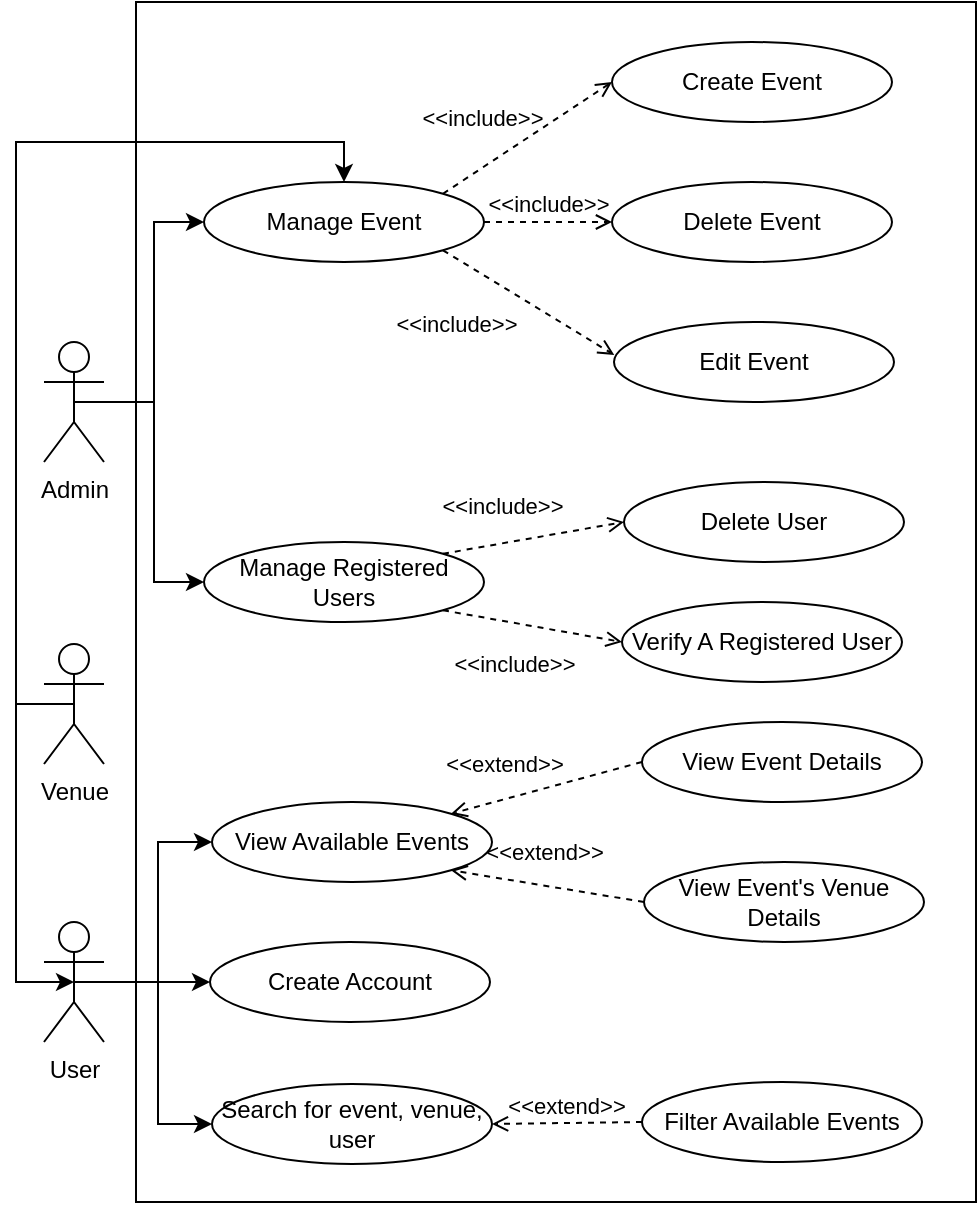 <mxfile version="26.2.1">
  <diagram name="Page-1" id="JivPZIo_FvGeEns7PpYZ">
    <mxGraphModel dx="1428" dy="1849" grid="1" gridSize="10" guides="1" tooltips="1" connect="1" arrows="1" fold="1" page="1" pageScale="1" pageWidth="850" pageHeight="1100" math="0" shadow="0">
      <root>
        <mxCell id="0" />
        <mxCell id="1" parent="0" />
        <mxCell id="YtwnHFNun8xwlvGQlnR0-38" value="" style="whiteSpace=wrap;html=1;" parent="1" vertex="1">
          <mxGeometry x="340" y="-420" width="420" height="600" as="geometry" />
        </mxCell>
        <mxCell id="YtwnHFNun8xwlvGQlnR0-1" value="Create Event" style="ellipse;whiteSpace=wrap;html=1;" parent="1" vertex="1">
          <mxGeometry x="578" y="-400" width="140" height="40" as="geometry" />
        </mxCell>
        <mxCell id="YtwnHFNun8xwlvGQlnR0-2" value="Edit Event" style="ellipse;whiteSpace=wrap;html=1;" parent="1" vertex="1">
          <mxGeometry x="579" y="-260" width="140" height="40" as="geometry" />
        </mxCell>
        <mxCell id="YtwnHFNun8xwlvGQlnR0-3" value="Delete Event" style="ellipse;whiteSpace=wrap;html=1;" parent="1" vertex="1">
          <mxGeometry x="578" y="-330" width="140" height="40" as="geometry" />
        </mxCell>
        <mxCell id="YtwnHFNun8xwlvGQlnR0-8" value="Manage Event" style="ellipse;whiteSpace=wrap;html=1;" parent="1" vertex="1">
          <mxGeometry x="374" y="-330" width="140" height="40" as="geometry" />
        </mxCell>
        <mxCell id="YtwnHFNun8xwlvGQlnR0-9" value="&amp;lt;&amp;lt;include&amp;gt;&amp;gt;" style="html=1;verticalAlign=bottom;labelBackgroundColor=none;endArrow=open;endFill=0;dashed=1;rounded=0;entryX=0;entryY=0.5;entryDx=0;entryDy=0;exitX=1;exitY=0;exitDx=0;exitDy=0;" parent="1" source="YtwnHFNun8xwlvGQlnR0-8" target="YtwnHFNun8xwlvGQlnR0-1" edge="1">
          <mxGeometry x="-0.362" y="13" width="160" relative="1" as="geometry">
            <mxPoint x="424" y="-330" as="sourcePoint" />
            <mxPoint x="584" y="-330" as="targetPoint" />
            <mxPoint as="offset" />
          </mxGeometry>
        </mxCell>
        <mxCell id="YtwnHFNun8xwlvGQlnR0-10" value="&amp;lt;&amp;lt;include&amp;gt;&amp;gt;" style="html=1;verticalAlign=bottom;labelBackgroundColor=none;endArrow=open;endFill=0;dashed=1;rounded=0;entryX=0.001;entryY=0.412;entryDx=0;entryDy=0;exitX=1;exitY=1;exitDx=0;exitDy=0;entryPerimeter=0;" parent="1" source="YtwnHFNun8xwlvGQlnR0-8" target="YtwnHFNun8xwlvGQlnR0-2" edge="1">
          <mxGeometry x="-0.413" y="-36" width="160" relative="1" as="geometry">
            <mxPoint x="456" y="-323" as="sourcePoint" />
            <mxPoint x="588" y="-370" as="targetPoint" />
            <mxPoint as="offset" />
          </mxGeometry>
        </mxCell>
        <mxCell id="YtwnHFNun8xwlvGQlnR0-11" value="&amp;lt;&amp;lt;include&amp;gt;&amp;gt;" style="html=1;verticalAlign=bottom;labelBackgroundColor=none;endArrow=open;endFill=0;dashed=1;rounded=0;entryX=0;entryY=0.5;entryDx=0;entryDy=0;exitX=1;exitY=0.5;exitDx=0;exitDy=0;" parent="1" source="YtwnHFNun8xwlvGQlnR0-8" target="YtwnHFNun8xwlvGQlnR0-3" edge="1">
          <mxGeometry width="160" relative="1" as="geometry">
            <mxPoint x="424" y="-330" as="sourcePoint" />
            <mxPoint x="584" y="-330" as="targetPoint" />
          </mxGeometry>
        </mxCell>
        <mxCell id="YtwnHFNun8xwlvGQlnR0-12" value="Delete User" style="ellipse;whiteSpace=wrap;html=1;" parent="1" vertex="1">
          <mxGeometry x="584" y="-180" width="140" height="40" as="geometry" />
        </mxCell>
        <mxCell id="YtwnHFNun8xwlvGQlnR0-13" value="Verify A Registered User" style="ellipse;whiteSpace=wrap;html=1;" parent="1" vertex="1">
          <mxGeometry x="583" y="-120" width="140" height="40" as="geometry" />
        </mxCell>
        <mxCell id="YtwnHFNun8xwlvGQlnR0-14" value="Manage Registered Users" style="ellipse;whiteSpace=wrap;html=1;" parent="1" vertex="1">
          <mxGeometry x="374" y="-150" width="140" height="40" as="geometry" />
        </mxCell>
        <mxCell id="YtwnHFNun8xwlvGQlnR0-15" value="&amp;lt;&amp;lt;include&amp;gt;&amp;gt;" style="html=1;verticalAlign=bottom;labelBackgroundColor=none;endArrow=open;endFill=0;dashed=1;rounded=0;entryX=0;entryY=0.5;entryDx=0;entryDy=0;exitX=1;exitY=0;exitDx=0;exitDy=0;" parent="1" source="YtwnHFNun8xwlvGQlnR0-14" target="YtwnHFNun8xwlvGQlnR0-12" edge="1">
          <mxGeometry x="-0.31" y="11" width="160" relative="1" as="geometry">
            <mxPoint x="448" y="-280" as="sourcePoint" />
            <mxPoint x="589" y="-234" as="targetPoint" />
            <mxPoint y="1" as="offset" />
          </mxGeometry>
        </mxCell>
        <mxCell id="YtwnHFNun8xwlvGQlnR0-16" value="&amp;lt;&amp;lt;include&amp;gt;&amp;gt;" style="html=1;verticalAlign=bottom;labelBackgroundColor=none;endArrow=open;endFill=0;dashed=1;rounded=0;entryX=0;entryY=0.5;entryDx=0;entryDy=0;exitX=1;exitY=1;exitDx=0;exitDy=0;" parent="1" source="YtwnHFNun8xwlvGQlnR0-14" target="YtwnHFNun8xwlvGQlnR0-13" edge="1">
          <mxGeometry x="-0.088" y="-29" width="160" relative="1" as="geometry">
            <mxPoint x="524" y="-120" as="sourcePoint" />
            <mxPoint x="594" y="-150" as="targetPoint" />
            <mxPoint as="offset" />
          </mxGeometry>
        </mxCell>
        <mxCell id="YtwnHFNun8xwlvGQlnR0-17" value="Filter Available Events" style="ellipse;whiteSpace=wrap;html=1;" parent="1" vertex="1">
          <mxGeometry x="593" y="120" width="140" height="40" as="geometry" />
        </mxCell>
        <mxCell id="YtwnHFNun8xwlvGQlnR0-18" value="View Event Details" style="ellipse;whiteSpace=wrap;html=1;" parent="1" vertex="1">
          <mxGeometry x="593" y="-60" width="140" height="40" as="geometry" />
        </mxCell>
        <mxCell id="YtwnHFNun8xwlvGQlnR0-19" value="View Event&#39;s Venue Details" style="ellipse;whiteSpace=wrap;html=1;" parent="1" vertex="1">
          <mxGeometry x="594" y="10" width="140" height="40" as="geometry" />
        </mxCell>
        <mxCell id="YtwnHFNun8xwlvGQlnR0-20" value="View Available Events" style="ellipse;whiteSpace=wrap;html=1;" parent="1" vertex="1">
          <mxGeometry x="378" y="-20" width="140" height="40" as="geometry" />
        </mxCell>
        <mxCell id="YtwnHFNun8xwlvGQlnR0-21" value="&amp;lt;&amp;lt;extend&amp;gt;&amp;gt;" style="html=1;verticalAlign=bottom;labelBackgroundColor=none;endArrow=open;endFill=0;dashed=1;rounded=0;exitX=0;exitY=0.5;exitDx=0;exitDy=0;entryX=1;entryY=0;entryDx=0;entryDy=0;" parent="1" source="YtwnHFNun8xwlvGQlnR0-18" target="YtwnHFNun8xwlvGQlnR0-20" edge="1">
          <mxGeometry x="0.399" y="-8" width="160" relative="1" as="geometry">
            <mxPoint x="544" y="-50" as="sourcePoint" />
            <mxPoint x="704" y="-50" as="targetPoint" />
            <mxPoint as="offset" />
          </mxGeometry>
        </mxCell>
        <mxCell id="YtwnHFNun8xwlvGQlnR0-22" value="&amp;lt;&amp;lt;extend&amp;gt;&amp;gt;" style="html=1;verticalAlign=bottom;labelBackgroundColor=none;endArrow=open;endFill=0;dashed=1;rounded=0;exitX=0;exitY=0.5;exitDx=0;exitDy=0;entryX=1;entryY=1;entryDx=0;entryDy=0;" parent="1" source="YtwnHFNun8xwlvGQlnR0-19" target="YtwnHFNun8xwlvGQlnR0-20" edge="1">
          <mxGeometry x="0.062" y="-8" width="160" relative="1" as="geometry">
            <mxPoint x="603" y="-30" as="sourcePoint" />
            <mxPoint x="507" y="-4" as="targetPoint" />
            <mxPoint as="offset" />
          </mxGeometry>
        </mxCell>
        <mxCell id="YtwnHFNun8xwlvGQlnR0-23" value="Search for event, venue, user" style="ellipse;whiteSpace=wrap;html=1;" parent="1" vertex="1">
          <mxGeometry x="378" y="121" width="140" height="40" as="geometry" />
        </mxCell>
        <mxCell id="YtwnHFNun8xwlvGQlnR0-24" value="&amp;lt;&amp;lt;extend&amp;gt;&amp;gt;" style="html=1;verticalAlign=bottom;labelBackgroundColor=none;endArrow=open;endFill=0;dashed=1;rounded=0;exitX=0;exitY=0.5;exitDx=0;exitDy=0;entryX=1;entryY=0.5;entryDx=0;entryDy=0;" parent="1" source="YtwnHFNun8xwlvGQlnR0-17" target="YtwnHFNun8xwlvGQlnR0-23" edge="1">
          <mxGeometry x="0.03" width="160" relative="1" as="geometry">
            <mxPoint x="604" y="50" as="sourcePoint" />
            <mxPoint x="507" y="34" as="targetPoint" />
            <mxPoint as="offset" />
          </mxGeometry>
        </mxCell>
        <mxCell id="YtwnHFNun8xwlvGQlnR0-27" style="edgeStyle=orthogonalEdgeStyle;rounded=0;orthogonalLoop=1;jettySize=auto;html=1;exitX=0.5;exitY=0.5;exitDx=0;exitDy=0;exitPerimeter=0;entryX=0;entryY=0.5;entryDx=0;entryDy=0;" parent="1" source="YtwnHFNun8xwlvGQlnR0-25" target="YtwnHFNun8xwlvGQlnR0-8" edge="1">
          <mxGeometry relative="1" as="geometry" />
        </mxCell>
        <mxCell id="YtwnHFNun8xwlvGQlnR0-28" style="edgeStyle=orthogonalEdgeStyle;rounded=0;orthogonalLoop=1;jettySize=auto;html=1;exitX=0.5;exitY=0.5;exitDx=0;exitDy=0;exitPerimeter=0;entryX=0;entryY=0.5;entryDx=0;entryDy=0;" parent="1" source="YtwnHFNun8xwlvGQlnR0-25" target="YtwnHFNun8xwlvGQlnR0-14" edge="1">
          <mxGeometry relative="1" as="geometry" />
        </mxCell>
        <mxCell id="YtwnHFNun8xwlvGQlnR0-25" value="Admin" style="shape=umlActor;verticalLabelPosition=bottom;verticalAlign=top;html=1;" parent="1" vertex="1">
          <mxGeometry x="294" y="-250" width="30" height="60" as="geometry" />
        </mxCell>
        <mxCell id="YtwnHFNun8xwlvGQlnR0-30" style="edgeStyle=orthogonalEdgeStyle;rounded=0;orthogonalLoop=1;jettySize=auto;html=1;exitX=0.5;exitY=0.5;exitDx=0;exitDy=0;exitPerimeter=0;entryX=0;entryY=0.5;entryDx=0;entryDy=0;" parent="1" source="YtwnHFNun8xwlvGQlnR0-29" target="YtwnHFNun8xwlvGQlnR0-20" edge="1">
          <mxGeometry relative="1" as="geometry" />
        </mxCell>
        <mxCell id="YtwnHFNun8xwlvGQlnR0-31" style="edgeStyle=orthogonalEdgeStyle;rounded=0;orthogonalLoop=1;jettySize=auto;html=1;exitX=0.5;exitY=0.5;exitDx=0;exitDy=0;exitPerimeter=0;entryX=0;entryY=0.5;entryDx=0;entryDy=0;" parent="1" source="YtwnHFNun8xwlvGQlnR0-29" target="YtwnHFNun8xwlvGQlnR0-23" edge="1">
          <mxGeometry relative="1" as="geometry" />
        </mxCell>
        <mxCell id="YtwnHFNun8xwlvGQlnR0-33" style="edgeStyle=orthogonalEdgeStyle;rounded=0;orthogonalLoop=1;jettySize=auto;html=1;exitX=0.5;exitY=0.5;exitDx=0;exitDy=0;exitPerimeter=0;entryX=0;entryY=0.5;entryDx=0;entryDy=0;" parent="1" source="YtwnHFNun8xwlvGQlnR0-29" target="YtwnHFNun8xwlvGQlnR0-32" edge="1">
          <mxGeometry relative="1" as="geometry" />
        </mxCell>
        <mxCell id="YtwnHFNun8xwlvGQlnR0-29" value="User" style="shape=umlActor;verticalLabelPosition=bottom;verticalAlign=top;html=1;" parent="1" vertex="1">
          <mxGeometry x="294" y="40" width="30" height="60" as="geometry" />
        </mxCell>
        <mxCell id="YtwnHFNun8xwlvGQlnR0-32" value="Create Account" style="ellipse;whiteSpace=wrap;html=1;" parent="1" vertex="1">
          <mxGeometry x="377" y="50" width="140" height="40" as="geometry" />
        </mxCell>
        <mxCell id="YtwnHFNun8xwlvGQlnR0-36" style="edgeStyle=orthogonalEdgeStyle;rounded=0;orthogonalLoop=1;jettySize=auto;html=1;exitX=0.5;exitY=0.5;exitDx=0;exitDy=0;exitPerimeter=0;entryX=0.5;entryY=0;entryDx=0;entryDy=0;" parent="1" source="YtwnHFNun8xwlvGQlnR0-34" target="YtwnHFNun8xwlvGQlnR0-8" edge="1">
          <mxGeometry relative="1" as="geometry">
            <Array as="points">
              <mxPoint x="280" y="-69" />
              <mxPoint x="280" y="-350" />
              <mxPoint x="444" y="-350" />
            </Array>
          </mxGeometry>
        </mxCell>
        <mxCell id="YtwnHFNun8xwlvGQlnR0-34" value="Venue" style="shape=umlActor;verticalLabelPosition=bottom;verticalAlign=top;html=1;" parent="1" vertex="1">
          <mxGeometry x="294" y="-99" width="30" height="60" as="geometry" />
        </mxCell>
        <mxCell id="YtwnHFNun8xwlvGQlnR0-35" style="edgeStyle=orthogonalEdgeStyle;rounded=0;orthogonalLoop=1;jettySize=auto;html=1;exitX=0.5;exitY=0.5;exitDx=0;exitDy=0;exitPerimeter=0;entryX=0.5;entryY=0.5;entryDx=0;entryDy=0;entryPerimeter=0;" parent="1" source="YtwnHFNun8xwlvGQlnR0-34" target="YtwnHFNun8xwlvGQlnR0-29" edge="1">
          <mxGeometry relative="1" as="geometry">
            <Array as="points">
              <mxPoint x="280" y="-69" />
              <mxPoint x="280" y="70" />
            </Array>
          </mxGeometry>
        </mxCell>
      </root>
    </mxGraphModel>
  </diagram>
</mxfile>
